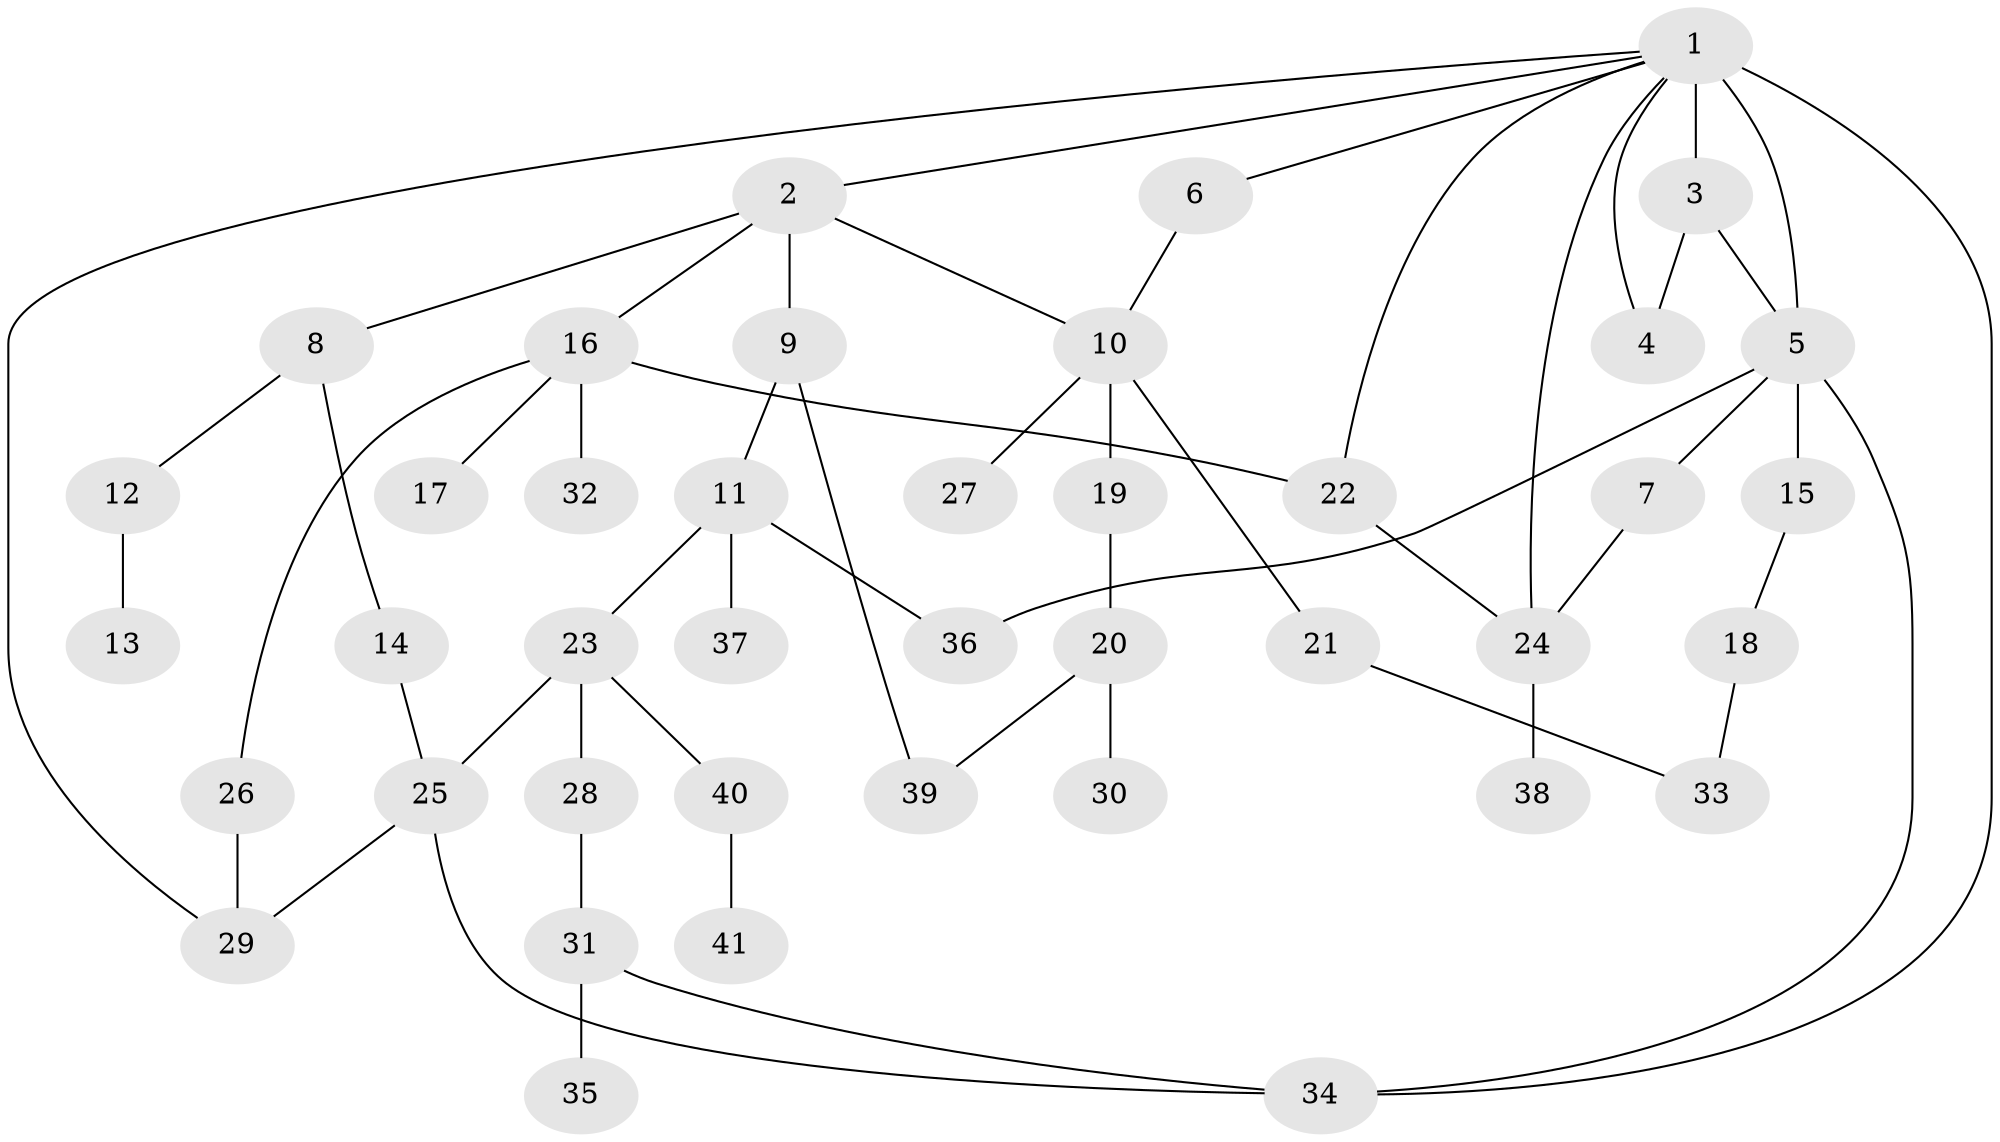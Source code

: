 // original degree distribution, {4: 0.13793103448275862, 5: 0.05172413793103448, 8: 0.017241379310344827, 2: 0.3793103448275862, 6: 0.017241379310344827, 3: 0.1724137931034483, 1: 0.22413793103448276}
// Generated by graph-tools (version 1.1) at 2025/49/03/04/25 22:49:05]
// undirected, 41 vertices, 55 edges
graph export_dot {
  node [color=gray90,style=filled];
  1;
  2;
  3;
  4;
  5;
  6;
  7;
  8;
  9;
  10;
  11;
  12;
  13;
  14;
  15;
  16;
  17;
  18;
  19;
  20;
  21;
  22;
  23;
  24;
  25;
  26;
  27;
  28;
  29;
  30;
  31;
  32;
  33;
  34;
  35;
  36;
  37;
  38;
  39;
  40;
  41;
  1 -- 2 [weight=1.0];
  1 -- 3 [weight=5.0];
  1 -- 4 [weight=1.0];
  1 -- 5 [weight=2.0];
  1 -- 6 [weight=1.0];
  1 -- 22 [weight=1.0];
  1 -- 24 [weight=1.0];
  1 -- 29 [weight=1.0];
  1 -- 34 [weight=1.0];
  2 -- 8 [weight=1.0];
  2 -- 9 [weight=1.0];
  2 -- 10 [weight=1.0];
  2 -- 16 [weight=1.0];
  3 -- 4 [weight=1.0];
  3 -- 5 [weight=1.0];
  5 -- 7 [weight=1.0];
  5 -- 15 [weight=1.0];
  5 -- 34 [weight=1.0];
  5 -- 36 [weight=1.0];
  6 -- 10 [weight=1.0];
  7 -- 24 [weight=1.0];
  8 -- 12 [weight=1.0];
  8 -- 14 [weight=1.0];
  9 -- 11 [weight=1.0];
  9 -- 39 [weight=1.0];
  10 -- 19 [weight=1.0];
  10 -- 21 [weight=1.0];
  10 -- 27 [weight=1.0];
  11 -- 23 [weight=1.0];
  11 -- 36 [weight=1.0];
  11 -- 37 [weight=1.0];
  12 -- 13 [weight=1.0];
  14 -- 25 [weight=1.0];
  15 -- 18 [weight=1.0];
  16 -- 17 [weight=1.0];
  16 -- 22 [weight=1.0];
  16 -- 26 [weight=1.0];
  16 -- 32 [weight=1.0];
  18 -- 33 [weight=1.0];
  19 -- 20 [weight=1.0];
  20 -- 30 [weight=1.0];
  20 -- 39 [weight=1.0];
  21 -- 33 [weight=1.0];
  22 -- 24 [weight=1.0];
  23 -- 25 [weight=1.0];
  23 -- 28 [weight=1.0];
  23 -- 40 [weight=1.0];
  24 -- 38 [weight=1.0];
  25 -- 29 [weight=1.0];
  25 -- 34 [weight=1.0];
  26 -- 29 [weight=1.0];
  28 -- 31 [weight=1.0];
  31 -- 34 [weight=1.0];
  31 -- 35 [weight=1.0];
  40 -- 41 [weight=1.0];
}
